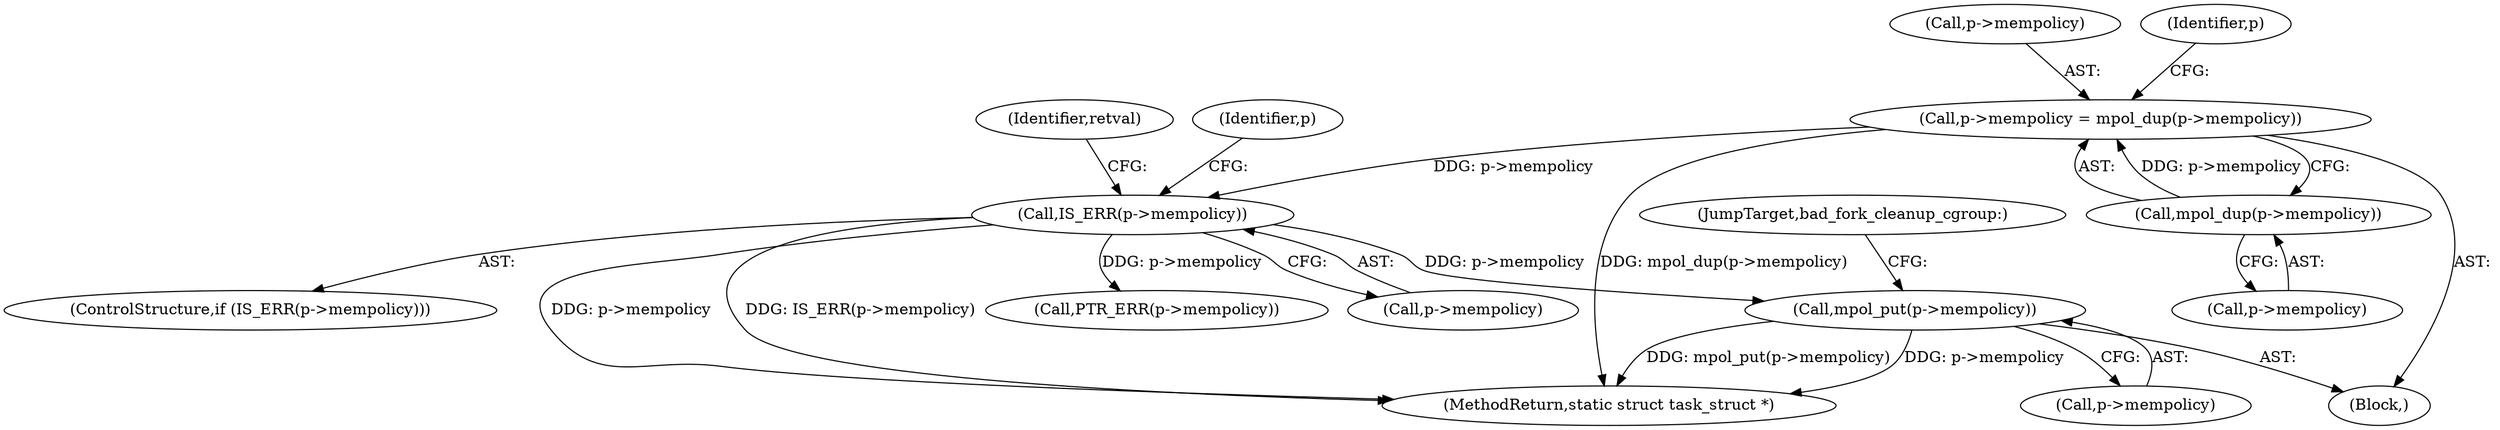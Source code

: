digraph "0_linux_b69f2292063d2caf37ca9aec7d63ded203701bf3_1@pointer" {
"1001113" [label="(Call,mpol_put(p->mempolicy))"];
"1000429" [label="(Call,IS_ERR(p->mempolicy))"];
"1000420" [label="(Call,p->mempolicy = mpol_dup(p->mempolicy))"];
"1000424" [label="(Call,mpol_dup(p->mempolicy))"];
"1000130" [label="(Block,)"];
"1001117" [label="(JumpTarget,bad_fork_cleanup_cgroup:)"];
"1000435" [label="(Identifier,retval)"];
"1001149" [label="(MethodReturn,static struct task_struct *)"];
"1001114" [label="(Call,p->mempolicy)"];
"1000428" [label="(ControlStructure,if (IS_ERR(p->mempolicy)))"];
"1000430" [label="(Call,p->mempolicy)"];
"1000424" [label="(Call,mpol_dup(p->mempolicy))"];
"1000421" [label="(Call,p->mempolicy)"];
"1000431" [label="(Identifier,p)"];
"1000429" [label="(Call,IS_ERR(p->mempolicy))"];
"1000447" [label="(Identifier,p)"];
"1000425" [label="(Call,p->mempolicy)"];
"1000436" [label="(Call,PTR_ERR(p->mempolicy))"];
"1000420" [label="(Call,p->mempolicy = mpol_dup(p->mempolicy))"];
"1001113" [label="(Call,mpol_put(p->mempolicy))"];
"1001113" -> "1000130"  [label="AST: "];
"1001113" -> "1001114"  [label="CFG: "];
"1001114" -> "1001113"  [label="AST: "];
"1001117" -> "1001113"  [label="CFG: "];
"1001113" -> "1001149"  [label="DDG: mpol_put(p->mempolicy)"];
"1001113" -> "1001149"  [label="DDG: p->mempolicy"];
"1000429" -> "1001113"  [label="DDG: p->mempolicy"];
"1000429" -> "1000428"  [label="AST: "];
"1000429" -> "1000430"  [label="CFG: "];
"1000430" -> "1000429"  [label="AST: "];
"1000435" -> "1000429"  [label="CFG: "];
"1000447" -> "1000429"  [label="CFG: "];
"1000429" -> "1001149"  [label="DDG: p->mempolicy"];
"1000429" -> "1001149"  [label="DDG: IS_ERR(p->mempolicy)"];
"1000420" -> "1000429"  [label="DDG: p->mempolicy"];
"1000429" -> "1000436"  [label="DDG: p->mempolicy"];
"1000420" -> "1000130"  [label="AST: "];
"1000420" -> "1000424"  [label="CFG: "];
"1000421" -> "1000420"  [label="AST: "];
"1000424" -> "1000420"  [label="AST: "];
"1000431" -> "1000420"  [label="CFG: "];
"1000420" -> "1001149"  [label="DDG: mpol_dup(p->mempolicy)"];
"1000424" -> "1000420"  [label="DDG: p->mempolicy"];
"1000424" -> "1000425"  [label="CFG: "];
"1000425" -> "1000424"  [label="AST: "];
}

